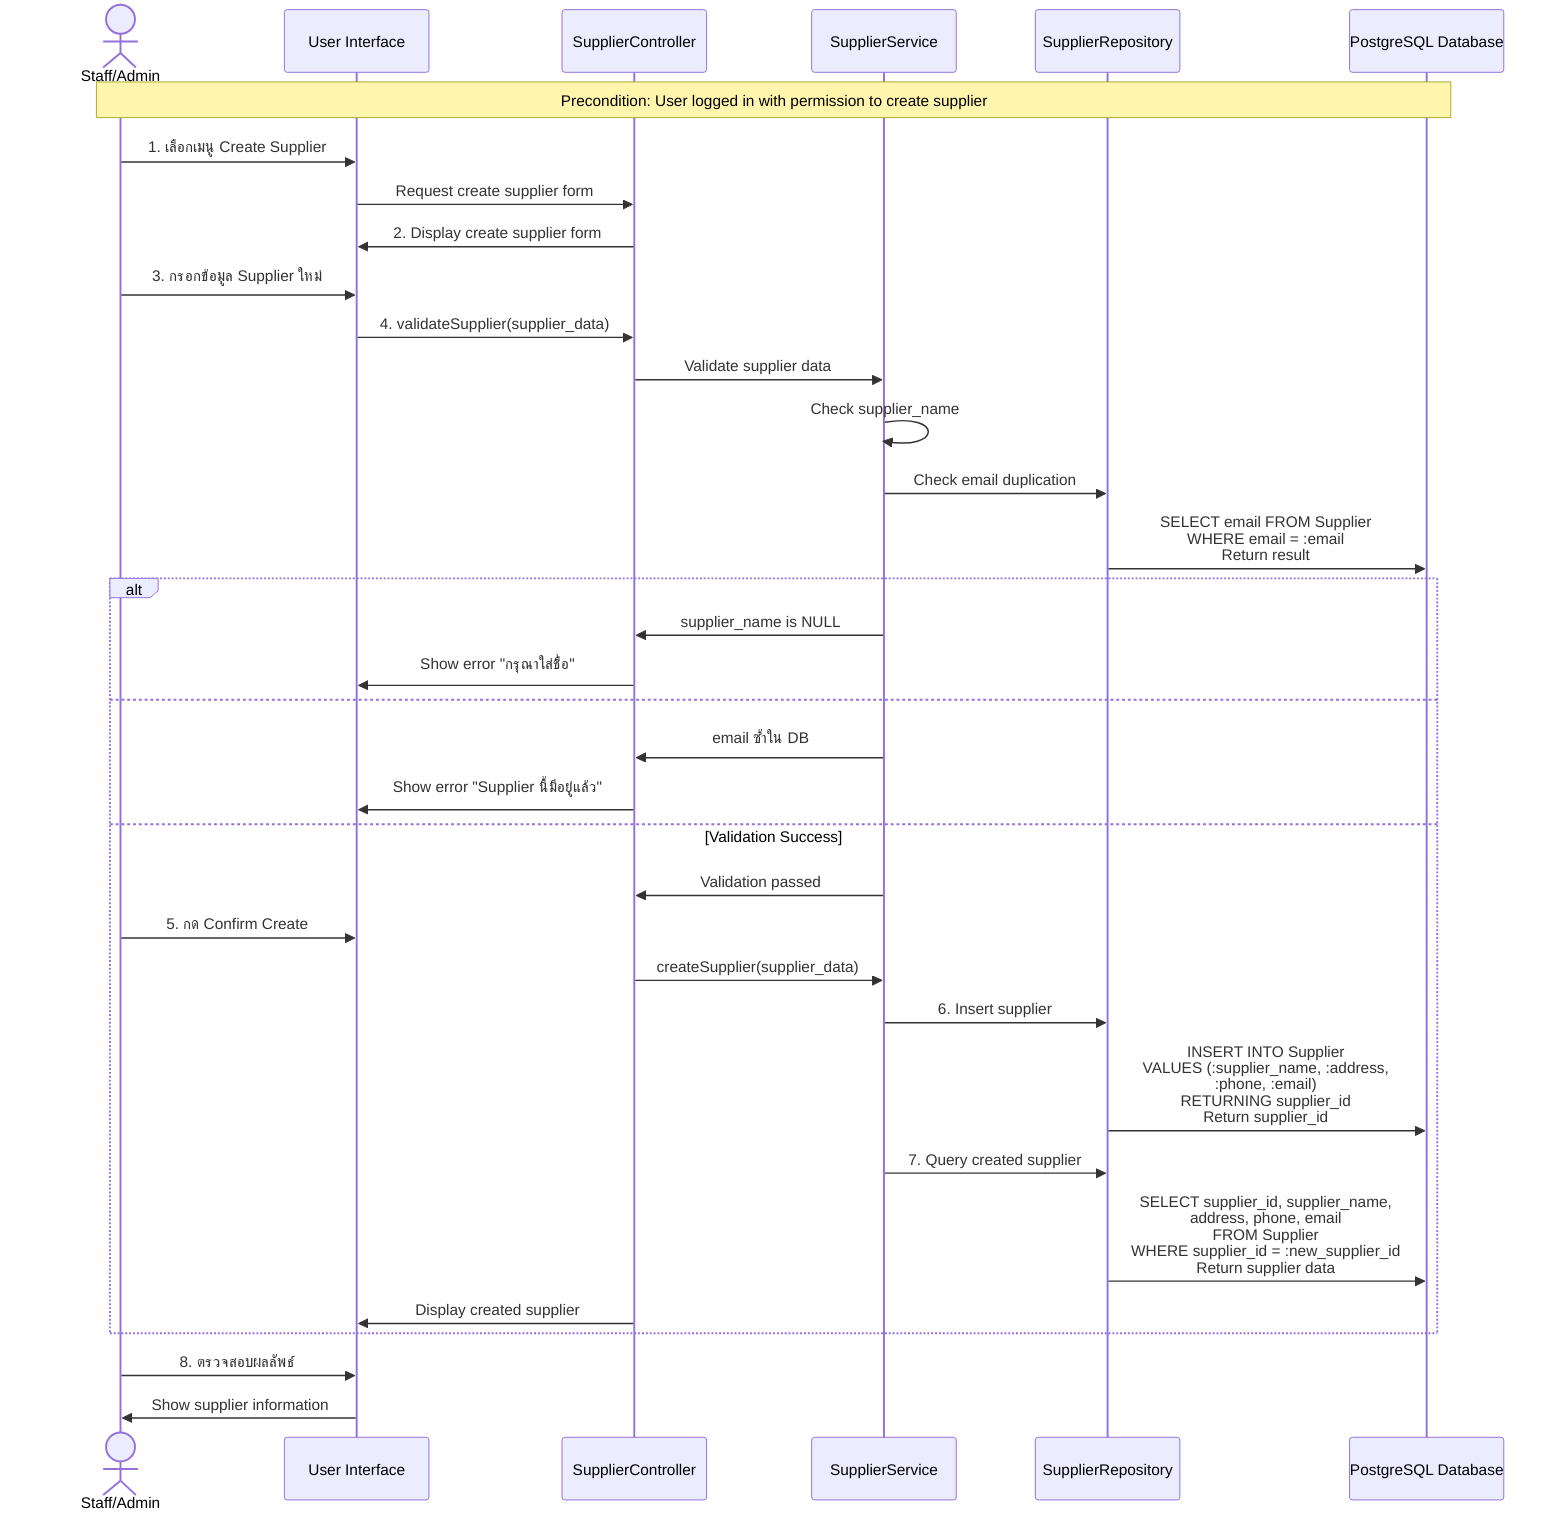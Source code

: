 sequenceDiagram
    actor User as Staff/Admin
    participant UI as User Interface
    participant Controller as SupplierController
    participant Service as SupplierService
    participant Repo as SupplierRepository
    participant DB as PostgreSQL Database

    Note over User,DB: Precondition: User logged in with permission to create supplier

    User->>UI: 1. เลือกเมนู Create Supplier
    UI->>Controller: Request create supplier form
    Controller->>UI: 2. Display create supplier form
    
    User->>UI: 3. กรอกข้อมูล Supplier ใหม่
    UI->>Controller: 4. validateSupplier(supplier_data)
    Controller->>Service: Validate supplier data
    Service->>Service: Check supplier_name
    Service->>Repo: Check email duplication
    Repo->>DB: SELECT email FROM Supplier<br/>WHERE email = :email<br/>Return result
    
    alt 
        Service->>Controller: supplier_name is NULL 
        Controller->>UI: Show error "กรุณาใส่ชื่อ"
    else 
        Service->>Controller: email ซ้ำใน DB 
        Controller->>UI: Show error "Supplier นี้มีอยู่แล้ว"
    else Validation Success
        Service->>Controller: Validation passed
        User->>UI: 5. กด Confirm Create
        Controller->>Service: createSupplier(supplier_data)
        Service->>Repo: 6. Insert supplier
        Repo->>DB: INSERT INTO Supplier<br/>VALUES (:supplier_name, :address,<br/>:phone, :email)<br/>RETURNING supplier_id<br/>Return supplier_id
        
        Service->>Repo: 7. Query created supplier
        Repo->>DB: SELECT supplier_id, supplier_name,<br/>address, phone, email<br/>FROM Supplier<br/>WHERE supplier_id = :new_supplier_id<br/>Return supplier data
        
        Controller->>UI: Display created supplier
    end
    
    User->>UI: 8. ตรวจสอบผลลัพธ์
    UI->>User: Show supplier information